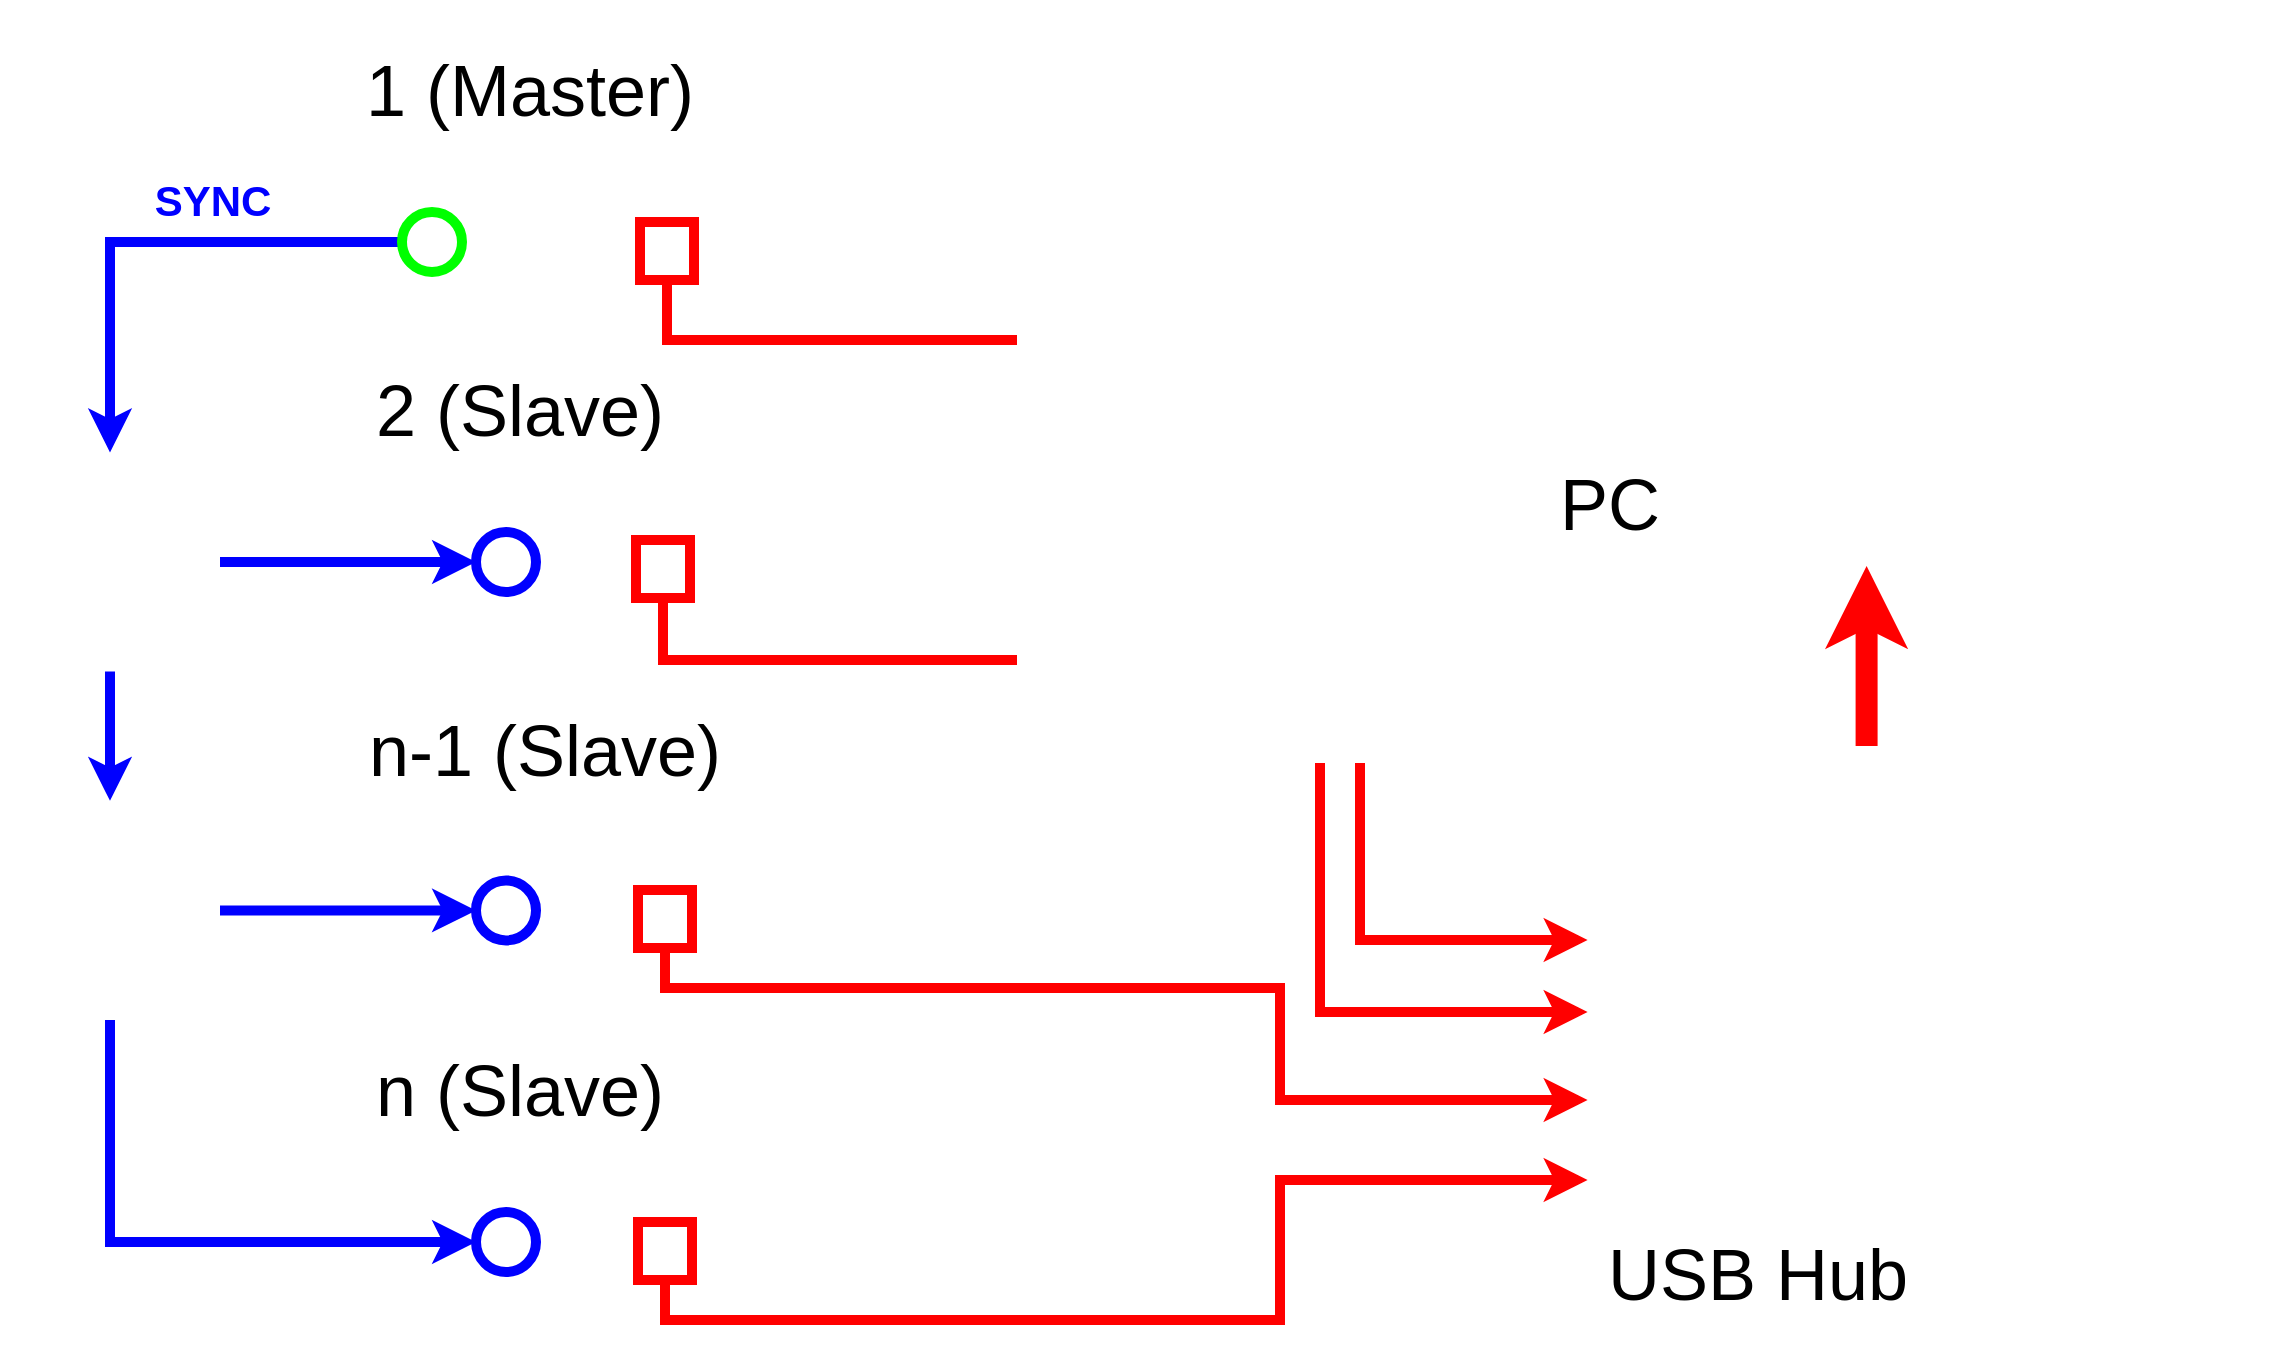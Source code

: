 <mxfile version="21.1.2" type="device">
  <diagram id="l2aKFoh6-Bn0gOPZ2l0T" name="Page-1">
    <mxGraphModel dx="1727" dy="1010" grid="1" gridSize="10" guides="1" tooltips="1" connect="1" arrows="1" fold="1" page="1" pageScale="1" pageWidth="1169" pageHeight="827" math="0" shadow="0">
      <root>
        <mxCell id="0" />
        <mxCell id="1" parent="0" />
        <mxCell id="-0zOLr0NPZMOJFrjvncc-1" value="" style="shape=image;verticalLabelPosition=bottom;labelBackgroundColor=default;verticalAlign=top;aspect=fixed;imageAspect=0;image=https://tech.scargill.net/wp-content/uploads/2019/10/image-4.png;" vertex="1" parent="1">
          <mxGeometry x="150" y="121" width="435" height="180" as="geometry" />
        </mxCell>
        <mxCell id="-0zOLr0NPZMOJFrjvncc-2" value="" style="shape=image;verticalLabelPosition=bottom;labelBackgroundColor=default;verticalAlign=top;aspect=fixed;imageAspect=0;image=https://tech.scargill.net/wp-content/uploads/2019/10/image-4.png;" vertex="1" parent="1">
          <mxGeometry x="150" y="281" width="435" height="180" as="geometry" />
        </mxCell>
        <mxCell id="-0zOLr0NPZMOJFrjvncc-15" style="edgeStyle=orthogonalEdgeStyle;rounded=0;orthogonalLoop=1;jettySize=auto;html=1;exitX=1;exitY=0.5;exitDx=0;exitDy=0;entryX=0;entryY=0.5;entryDx=0;entryDy=0;strokeColor=#0000FF;strokeWidth=5;" edge="1" parent="1" source="-0zOLr0NPZMOJFrjvncc-3" target="-0zOLr0NPZMOJFrjvncc-14">
          <mxGeometry relative="1" as="geometry" />
        </mxCell>
        <mxCell id="-0zOLr0NPZMOJFrjvncc-19" value="" style="edgeStyle=orthogonalEdgeStyle;rounded=0;orthogonalLoop=1;jettySize=auto;html=1;strokeWidth=5;strokeColor=#0000FF;" edge="1" parent="1" source="-0zOLr0NPZMOJFrjvncc-3" target="-0zOLr0NPZMOJFrjvncc-17">
          <mxGeometry relative="1" as="geometry" />
        </mxCell>
        <mxCell id="-0zOLr0NPZMOJFrjvncc-3" value="" style="shape=image;verticalLabelPosition=bottom;labelBackgroundColor=default;verticalAlign=top;aspect=fixed;imageAspect=0;image=https://www.wpiinc.com/pub/media/catalog/product/cache/c5cab46534251dd3ec946f952ed10bac/1/3/13854.jpg;" vertex="1" parent="1">
          <mxGeometry y="347.21" width="110" height="109.58" as="geometry" />
        </mxCell>
        <mxCell id="-0zOLr0NPZMOJFrjvncc-4" value="" style="shape=image;verticalLabelPosition=bottom;labelBackgroundColor=default;verticalAlign=top;aspect=fixed;imageAspect=0;image=https://tech.scargill.net/wp-content/uploads/2019/10/image-4.png;" vertex="1" parent="1">
          <mxGeometry x="150" y="455" width="435" height="180" as="geometry" />
        </mxCell>
        <mxCell id="-0zOLr0NPZMOJFrjvncc-5" value="" style="shape=image;verticalLabelPosition=bottom;labelBackgroundColor=default;verticalAlign=top;aspect=fixed;imageAspect=0;image=https://tech.scargill.net/wp-content/uploads/2019/10/image-4.png;" vertex="1" parent="1">
          <mxGeometry x="150" y="621" width="435" height="180" as="geometry" />
        </mxCell>
        <mxCell id="-0zOLr0NPZMOJFrjvncc-6" value="&lt;font style=&quot;font-size: 36px;&quot;&gt;1 (Master)&lt;/font&gt;" style="text;strokeColor=none;align=center;fillColor=none;html=1;verticalAlign=middle;whiteSpace=wrap;rounded=0;" vertex="1" parent="1">
          <mxGeometry x="180" y="151" width="170" height="30" as="geometry" />
        </mxCell>
        <mxCell id="-0zOLr0NPZMOJFrjvncc-7" value="&lt;font style=&quot;font-size: 36px;&quot;&gt;2 (Slave)&lt;/font&gt;" style="text;strokeColor=none;align=center;fillColor=none;html=1;verticalAlign=middle;whiteSpace=wrap;rounded=0;" vertex="1" parent="1">
          <mxGeometry x="175" y="311" width="170" height="30" as="geometry" />
        </mxCell>
        <mxCell id="-0zOLr0NPZMOJFrjvncc-8" value="&lt;font style=&quot;font-size: 36px;&quot;&gt;n-1 (Slave)&lt;/font&gt;" style="text;strokeColor=none;align=center;fillColor=none;html=1;verticalAlign=middle;whiteSpace=wrap;rounded=0;" vertex="1" parent="1">
          <mxGeometry x="175" y="481" width="195" height="30" as="geometry" />
        </mxCell>
        <mxCell id="-0zOLr0NPZMOJFrjvncc-9" value="&lt;font style=&quot;font-size: 36px;&quot;&gt;n (Slave)&lt;/font&gt;" style="text;strokeColor=none;align=center;fillColor=none;html=1;verticalAlign=middle;whiteSpace=wrap;rounded=0;" vertex="1" parent="1">
          <mxGeometry x="175" y="651" width="170" height="30" as="geometry" />
        </mxCell>
        <mxCell id="-0zOLr0NPZMOJFrjvncc-13" style="edgeStyle=orthogonalEdgeStyle;rounded=0;orthogonalLoop=1;jettySize=auto;html=1;exitX=0;exitY=0.5;exitDx=0;exitDy=0;fillColor=#f8cecc;strokeColor=#0000FF;strokeWidth=5;" edge="1" parent="1" source="-0zOLr0NPZMOJFrjvncc-12" target="-0zOLr0NPZMOJFrjvncc-3">
          <mxGeometry relative="1" as="geometry" />
        </mxCell>
        <mxCell id="-0zOLr0NPZMOJFrjvncc-25" value="&lt;font color=&quot;#0000ff&quot; style=&quot;font-size: 21px;&quot;&gt;&lt;b&gt;SYNC&lt;/b&gt;&lt;/font&gt;" style="edgeLabel;html=1;align=center;verticalAlign=middle;resizable=0;points=[];" vertex="1" connectable="0" parent="-0zOLr0NPZMOJFrjvncc-13">
          <mxGeometry x="-0.245" y="-4" relative="1" as="geometry">
            <mxPoint y="-17" as="offset" />
          </mxGeometry>
        </mxCell>
        <mxCell id="-0zOLr0NPZMOJFrjvncc-12" value="" style="ellipse;whiteSpace=wrap;html=1;fillColor=none;strokeColor=#00FF00;strokeWidth=5;" vertex="1" parent="1">
          <mxGeometry x="201" y="227" width="30" height="30" as="geometry" />
        </mxCell>
        <mxCell id="-0zOLr0NPZMOJFrjvncc-14" value="" style="ellipse;whiteSpace=wrap;html=1;fillColor=none;strokeColor=#0000FF;strokeWidth=5;" vertex="1" parent="1">
          <mxGeometry x="238" y="387" width="30" height="30" as="geometry" />
        </mxCell>
        <mxCell id="-0zOLr0NPZMOJFrjvncc-16" style="edgeStyle=orthogonalEdgeStyle;rounded=0;orthogonalLoop=1;jettySize=auto;html=1;exitX=1;exitY=0.5;exitDx=0;exitDy=0;entryX=0;entryY=0.5;entryDx=0;entryDy=0;strokeColor=#0000FF;strokeWidth=5;" edge="1" parent="1" source="-0zOLr0NPZMOJFrjvncc-17" target="-0zOLr0NPZMOJFrjvncc-18">
          <mxGeometry relative="1" as="geometry" />
        </mxCell>
        <mxCell id="-0zOLr0NPZMOJFrjvncc-17" value="" style="shape=image;verticalLabelPosition=bottom;labelBackgroundColor=default;verticalAlign=top;aspect=fixed;imageAspect=0;image=https://www.wpiinc.com/pub/media/catalog/product/cache/c5cab46534251dd3ec946f952ed10bac/1/3/13854.jpg;" vertex="1" parent="1">
          <mxGeometry y="521.42" width="110" height="109.58" as="geometry" />
        </mxCell>
        <mxCell id="-0zOLr0NPZMOJFrjvncc-18" value="" style="ellipse;whiteSpace=wrap;html=1;fillColor=none;strokeColor=#0000FF;strokeWidth=5;" vertex="1" parent="1">
          <mxGeometry x="238" y="561.21" width="30" height="30" as="geometry" />
        </mxCell>
        <mxCell id="-0zOLr0NPZMOJFrjvncc-20" style="edgeStyle=orthogonalEdgeStyle;rounded=0;orthogonalLoop=1;jettySize=auto;html=1;exitX=0.5;exitY=1;exitDx=0;exitDy=0;entryX=0;entryY=0.5;entryDx=0;entryDy=0;strokeColor=#0000FF;strokeWidth=5;" edge="1" parent="1" target="-0zOLr0NPZMOJFrjvncc-21" source="-0zOLr0NPZMOJFrjvncc-17">
          <mxGeometry relative="1" as="geometry">
            <mxPoint x="110" y="741.79" as="sourcePoint" />
          </mxGeometry>
        </mxCell>
        <mxCell id="-0zOLr0NPZMOJFrjvncc-21" value="" style="ellipse;whiteSpace=wrap;html=1;fillColor=none;strokeColor=#0000FF;strokeWidth=5;" vertex="1" parent="1">
          <mxGeometry x="238" y="727" width="30" height="30" as="geometry" />
        </mxCell>
        <mxCell id="-0zOLr0NPZMOJFrjvncc-24" value="" style="rounded=0;whiteSpace=wrap;html=1;strokeWidth=5;fillColor=none;strokeColor=#ff0000;" vertex="1" parent="1">
          <mxGeometry x="320" y="232" width="27" height="29" as="geometry" />
        </mxCell>
        <mxCell id="-0zOLr0NPZMOJFrjvncc-26" value="" style="rounded=0;whiteSpace=wrap;html=1;strokeWidth=5;fillColor=none;strokeColor=#ff0000;" vertex="1" parent="1">
          <mxGeometry x="318" y="391" width="27" height="29" as="geometry" />
        </mxCell>
        <mxCell id="-0zOLr0NPZMOJFrjvncc-27" value="" style="rounded=0;whiteSpace=wrap;html=1;strokeWidth=5;fillColor=none;strokeColor=#ff0000;" vertex="1" parent="1">
          <mxGeometry x="319" y="566" width="27" height="29" as="geometry" />
        </mxCell>
        <mxCell id="-0zOLr0NPZMOJFrjvncc-28" value="" style="rounded=0;whiteSpace=wrap;html=1;strokeWidth=5;fillColor=none;strokeColor=#ff0000;" vertex="1" parent="1">
          <mxGeometry x="319" y="732" width="27" height="29" as="geometry" />
        </mxCell>
        <mxCell id="-0zOLr0NPZMOJFrjvncc-34" value="" style="edgeStyle=orthogonalEdgeStyle;rounded=0;orthogonalLoop=1;jettySize=auto;html=1;strokeWidth=11;strokeColor=#FF0000;" edge="1" parent="1" source="-0zOLr0NPZMOJFrjvncc-31" target="-0zOLr0NPZMOJFrjvncc-33">
          <mxGeometry relative="1" as="geometry" />
        </mxCell>
        <mxCell id="-0zOLr0NPZMOJFrjvncc-31" value="" style="shape=image;verticalLabelPosition=bottom;labelBackgroundColor=default;verticalAlign=top;aspect=fixed;imageAspect=0;image=https://hi-tech.md/images/detailed/186/usb-30-hub-with-4-usb-a-ports-additional-usb-c-pow.jpg;fontSize=24;" vertex="1" parent="1">
          <mxGeometry x="793.8" y="494" width="279" height="279" as="geometry" />
        </mxCell>
        <mxCell id="-0zOLr0NPZMOJFrjvncc-33" value="" style="shape=image;verticalLabelPosition=top;labelBackgroundColor=default;verticalAlign=bottom;aspect=fixed;imageAspect=0;image=https://www.simplicityai.com/wp-content/uploads/2014/12/labview-block-diagram.jpg;fontSize=24;spacing=2;spacingLeft=0;labelPosition=center;align=center;" vertex="1" parent="1">
          <mxGeometry x="728" y="130" width="410.61" height="274" as="geometry" />
        </mxCell>
        <mxCell id="-0zOLr0NPZMOJFrjvncc-41" value="&lt;font style=&quot;font-size: 36px;&quot;&gt;USB Hub&lt;/font&gt;" style="text;strokeColor=none;align=center;fillColor=none;html=1;verticalAlign=middle;whiteSpace=wrap;rounded=0;" vertex="1" parent="1">
          <mxGeometry x="793.8" y="743" width="170" height="30" as="geometry" />
        </mxCell>
        <mxCell id="-0zOLr0NPZMOJFrjvncc-42" value="&lt;font style=&quot;font-size: 36px;&quot;&gt;PC&lt;/font&gt;" style="text;strokeColor=none;align=center;fillColor=none;html=1;verticalAlign=middle;whiteSpace=wrap;rounded=0;" vertex="1" parent="1">
          <mxGeometry x="720" y="357.79" width="170" height="30" as="geometry" />
        </mxCell>
        <mxCell id="-0zOLr0NPZMOJFrjvncc-43" style="edgeStyle=orthogonalEdgeStyle;rounded=0;orthogonalLoop=1;jettySize=auto;html=1;exitX=0.5;exitY=1;exitDx=0;exitDy=0;strokeWidth=5;strokeColor=#FF0000;" edge="1" parent="1" source="-0zOLr0NPZMOJFrjvncc-24" target="-0zOLr0NPZMOJFrjvncc-31">
          <mxGeometry relative="1" as="geometry">
            <Array as="points">
              <mxPoint x="334" y="291" />
              <mxPoint x="680" y="291" />
              <mxPoint x="680" y="591" />
            </Array>
          </mxGeometry>
        </mxCell>
        <mxCell id="-0zOLr0NPZMOJFrjvncc-44" style="edgeStyle=orthogonalEdgeStyle;rounded=0;orthogonalLoop=1;jettySize=auto;html=1;exitX=0.5;exitY=1;exitDx=0;exitDy=0;strokeWidth=5;strokeColor=#FF0000;" edge="1" parent="1" source="-0zOLr0NPZMOJFrjvncc-26" target="-0zOLr0NPZMOJFrjvncc-31">
          <mxGeometry relative="1" as="geometry">
            <Array as="points">
              <mxPoint x="332" y="451" />
              <mxPoint x="660" y="451" />
              <mxPoint x="660" y="627" />
            </Array>
          </mxGeometry>
        </mxCell>
        <mxCell id="-0zOLr0NPZMOJFrjvncc-45" style="edgeStyle=orthogonalEdgeStyle;rounded=0;orthogonalLoop=1;jettySize=auto;html=1;strokeWidth=5;strokeColor=#FF0000;exitX=0.5;exitY=1;exitDx=0;exitDy=0;" edge="1" parent="1" source="-0zOLr0NPZMOJFrjvncc-27" target="-0zOLr0NPZMOJFrjvncc-31">
          <mxGeometry relative="1" as="geometry">
            <mxPoint x="740" y="401" as="sourcePoint" />
            <Array as="points">
              <mxPoint x="333" y="615" />
              <mxPoint x="640" y="615" />
              <mxPoint x="640" y="671" />
            </Array>
          </mxGeometry>
        </mxCell>
        <mxCell id="-0zOLr0NPZMOJFrjvncc-46" style="edgeStyle=orthogonalEdgeStyle;rounded=0;orthogonalLoop=1;jettySize=auto;html=1;exitX=0.5;exitY=1;exitDx=0;exitDy=0;strokeWidth=5;strokeColor=#FF0000;" edge="1" parent="1" source="-0zOLr0NPZMOJFrjvncc-28" target="-0zOLr0NPZMOJFrjvncc-31">
          <mxGeometry relative="1" as="geometry">
            <Array as="points">
              <mxPoint x="333" y="781" />
              <mxPoint x="640" y="781" />
              <mxPoint x="640" y="711" />
            </Array>
          </mxGeometry>
        </mxCell>
      </root>
    </mxGraphModel>
  </diagram>
</mxfile>
